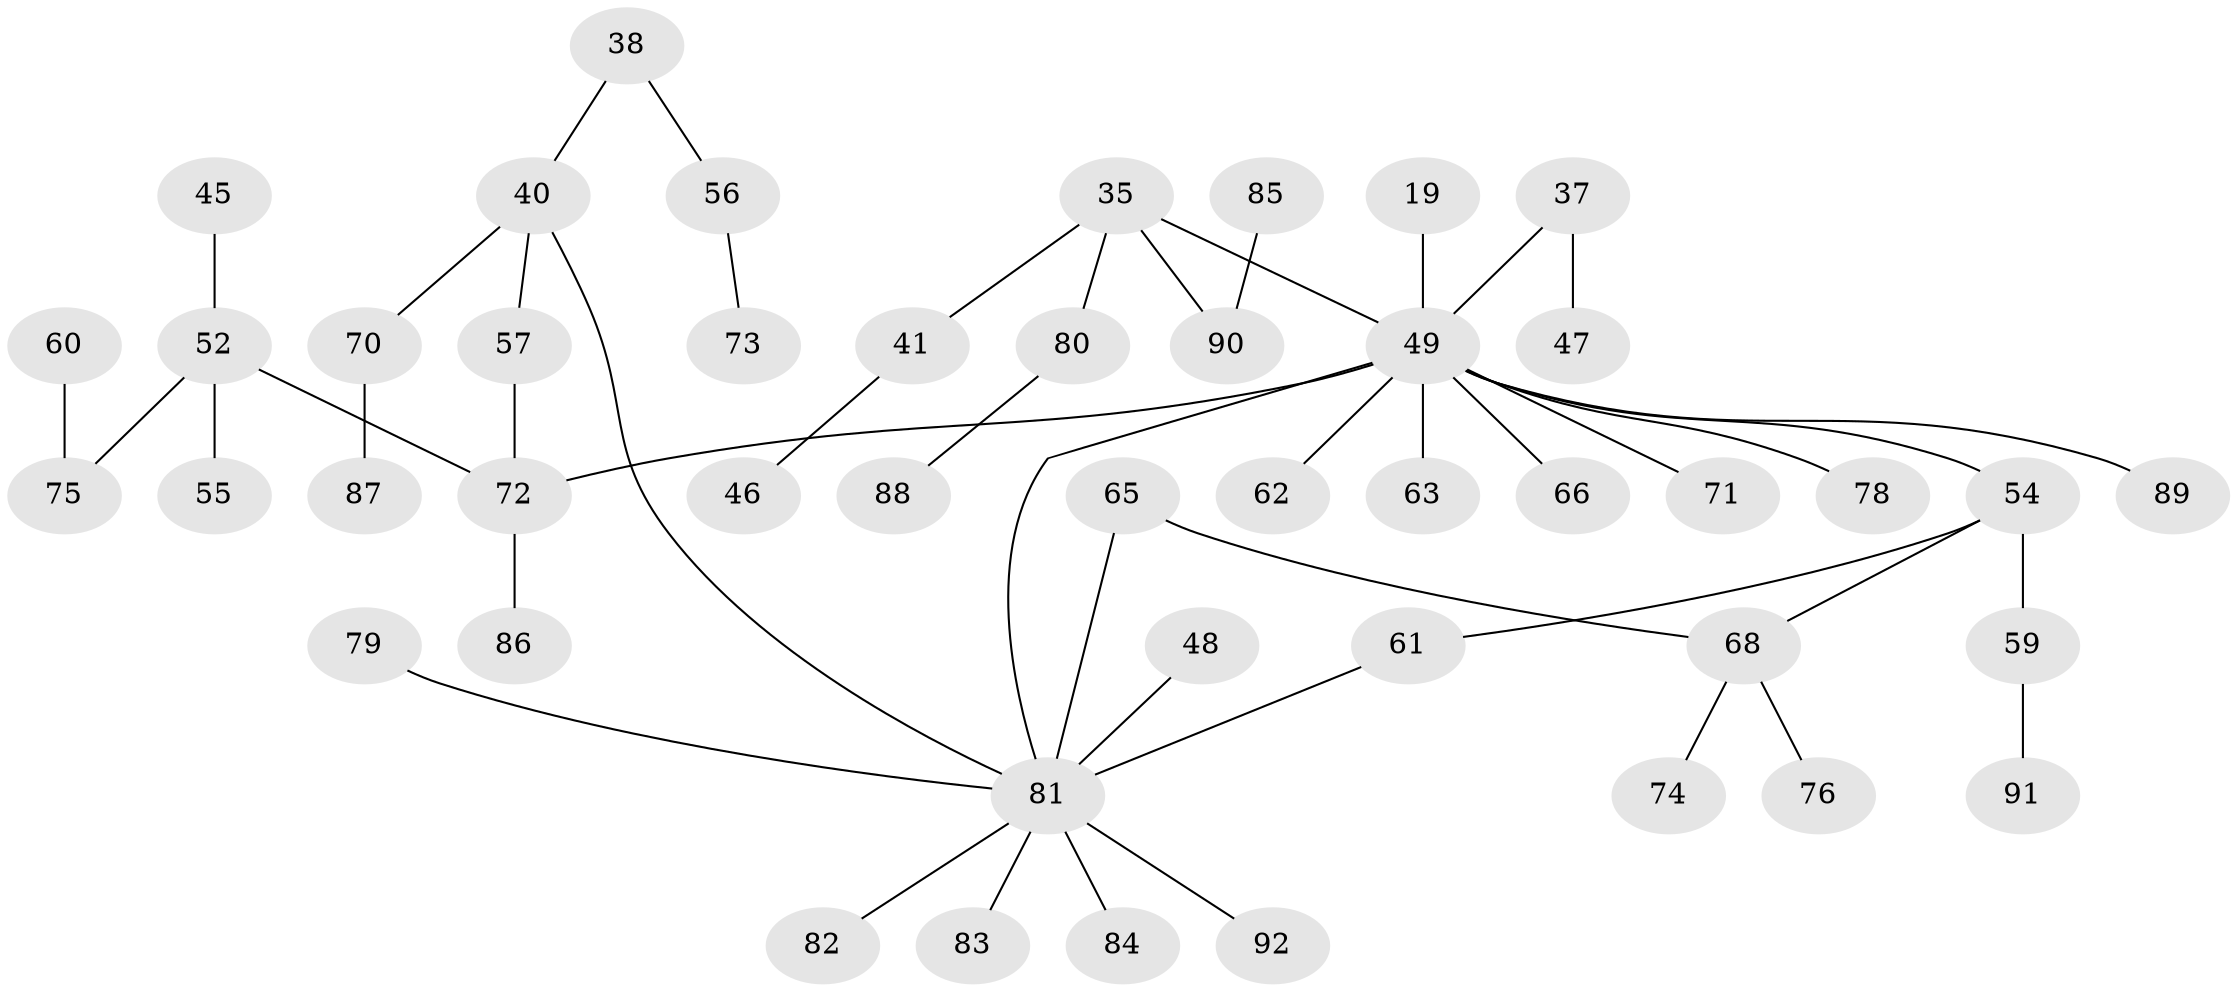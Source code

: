 // original degree distribution, {8: 0.010869565217391304, 5: 0.03260869565217391, 7: 0.010869565217391304, 2: 0.2826086956521739, 3: 0.13043478260869565, 4: 0.06521739130434782, 1: 0.45652173913043476, 6: 0.010869565217391304}
// Generated by graph-tools (version 1.1) at 2025/42/03/09/25 04:42:13]
// undirected, 46 vertices, 48 edges
graph export_dot {
graph [start="1"]
  node [color=gray90,style=filled];
  19;
  35 [super="+18+32"];
  37;
  38;
  40 [super="+31+29"];
  41 [super="+14+23+27+33"];
  45;
  46;
  47;
  48;
  49 [super="+30"];
  52 [super="+42"];
  54;
  55;
  56;
  57 [super="+26"];
  59;
  60;
  61;
  62;
  63;
  65 [super="+64"];
  66;
  68;
  70;
  71;
  72 [super="+15+51+17+53"];
  73;
  74;
  75 [super="+44"];
  76;
  78;
  79;
  80 [super="+24+69+77"];
  81 [super="+50+12"];
  82;
  83;
  84;
  85;
  86;
  87;
  88;
  89 [super="+4"];
  90 [super="+67"];
  91;
  92;
  19 -- 49;
  35 -- 49 [weight=2];
  35 -- 80;
  35 -- 41;
  35 -- 90;
  37 -- 47;
  37 -- 49;
  38 -- 56;
  38 -- 40;
  40 -- 81;
  40 -- 70;
  40 -- 57;
  41 -- 46;
  45 -- 52;
  48 -- 81;
  49 -- 66;
  49 -- 71;
  49 -- 78;
  49 -- 81;
  49 -- 54;
  49 -- 62;
  49 -- 63;
  49 -- 72;
  49 -- 89;
  52 -- 55;
  52 -- 75;
  52 -- 72;
  54 -- 59;
  54 -- 68;
  54 -- 61;
  56 -- 73;
  57 -- 72;
  59 -- 91;
  60 -- 75;
  61 -- 81;
  65 -- 81;
  65 -- 68;
  68 -- 74;
  68 -- 76;
  70 -- 87;
  72 -- 86;
  79 -- 81;
  80 -- 88;
  81 -- 82;
  81 -- 83;
  81 -- 84;
  81 -- 92;
  85 -- 90;
}
